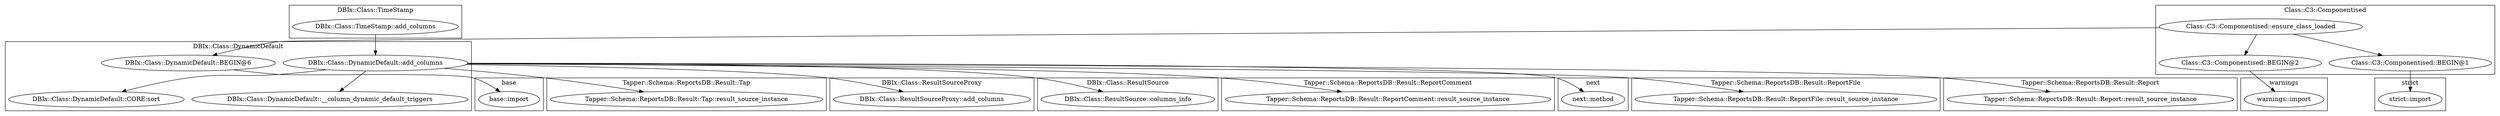 digraph {
graph [overlap=false]
subgraph cluster_Tapper_Schema_ReportsDB_Result_Tap {
	label="Tapper::Schema::ReportsDB::Result::Tap";
	"Tapper::Schema::ReportsDB::Result::Tap::result_source_instance";
}
subgraph cluster_base {
	label="base";
	"base::import";
}
subgraph cluster_DBIx_Class_ResultSourceProxy {
	label="DBIx::Class::ResultSourceProxy";
	"DBIx::Class::ResultSourceProxy::add_columns";
}
subgraph cluster_Class_C3_Componentised {
	label="Class::C3::Componentised";
	"Class::C3::Componentised::ensure_class_loaded";
	"Class::C3::Componentised::BEGIN@2";
	"Class::C3::Componentised::BEGIN@1";
}
subgraph cluster_DBIx_Class_ResultSource {
	label="DBIx::Class::ResultSource";
	"DBIx::Class::ResultSource::columns_info";
}
subgraph cluster_DBIx_Class_TimeStamp {
	label="DBIx::Class::TimeStamp";
	"DBIx::Class::TimeStamp::add_columns";
}
subgraph cluster_Tapper_Schema_ReportsDB_Result_ReportComment {
	label="Tapper::Schema::ReportsDB::Result::ReportComment";
	"Tapper::Schema::ReportsDB::Result::ReportComment::result_source_instance";
}
subgraph cluster_warnings {
	label="warnings";
	"warnings::import";
}
subgraph cluster_DBIx_Class_DynamicDefault {
	label="DBIx::Class::DynamicDefault";
	"DBIx::Class::DynamicDefault::BEGIN@6";
	"DBIx::Class::DynamicDefault::CORE:sort";
	"DBIx::Class::DynamicDefault::add_columns";
	"DBIx::Class::DynamicDefault::__column_dynamic_default_triggers";
}
subgraph cluster_next {
	label="next";
	"next::method";
}
subgraph cluster_strict {
	label="strict";
	"strict::import";
}
subgraph cluster_Tapper_Schema_ReportsDB_Result_ReportFile {
	label="Tapper::Schema::ReportsDB::Result::ReportFile";
	"Tapper::Schema::ReportsDB::Result::ReportFile::result_source_instance";
}
subgraph cluster_Tapper_Schema_ReportsDB_Result_Report {
	label="Tapper::Schema::ReportsDB::Result::Report";
	"Tapper::Schema::ReportsDB::Result::Report::result_source_instance";
}
"DBIx::Class::DynamicDefault::add_columns" -> "Tapper::Schema::ReportsDB::Result::Report::result_source_instance";
"Class::C3::Componentised::ensure_class_loaded" -> "Class::C3::Componentised::BEGIN@2";
"DBIx::Class::TimeStamp::add_columns" -> "DBIx::Class::DynamicDefault::add_columns";
"DBIx::Class::DynamicDefault::BEGIN@6" -> "base::import";
"DBIx::Class::DynamicDefault::add_columns" -> "Tapper::Schema::ReportsDB::Result::Tap::result_source_instance";
"Class::C3::Componentised::BEGIN@2" -> "warnings::import";
"DBIx::Class::DynamicDefault::add_columns" -> "Tapper::Schema::ReportsDB::Result::ReportComment::result_source_instance";
"DBIx::Class::DynamicDefault::add_columns" -> "DBIx::Class::DynamicDefault::CORE:sort";
"Class::C3::Componentised::BEGIN@1" -> "strict::import";
"DBIx::Class::DynamicDefault::add_columns" -> "Tapper::Schema::ReportsDB::Result::ReportFile::result_source_instance";
"Class::C3::Componentised::ensure_class_loaded" -> "Class::C3::Componentised::BEGIN@1";
"DBIx::Class::DynamicDefault::add_columns" -> "DBIx::Class::ResultSource::columns_info";
"Class::C3::Componentised::ensure_class_loaded" -> "DBIx::Class::DynamicDefault::BEGIN@6";
"DBIx::Class::DynamicDefault::add_columns" -> "next::method";
"DBIx::Class::DynamicDefault::add_columns" -> "DBIx::Class::ResultSourceProxy::add_columns";
"DBIx::Class::DynamicDefault::add_columns" -> "DBIx::Class::DynamicDefault::__column_dynamic_default_triggers";
}
